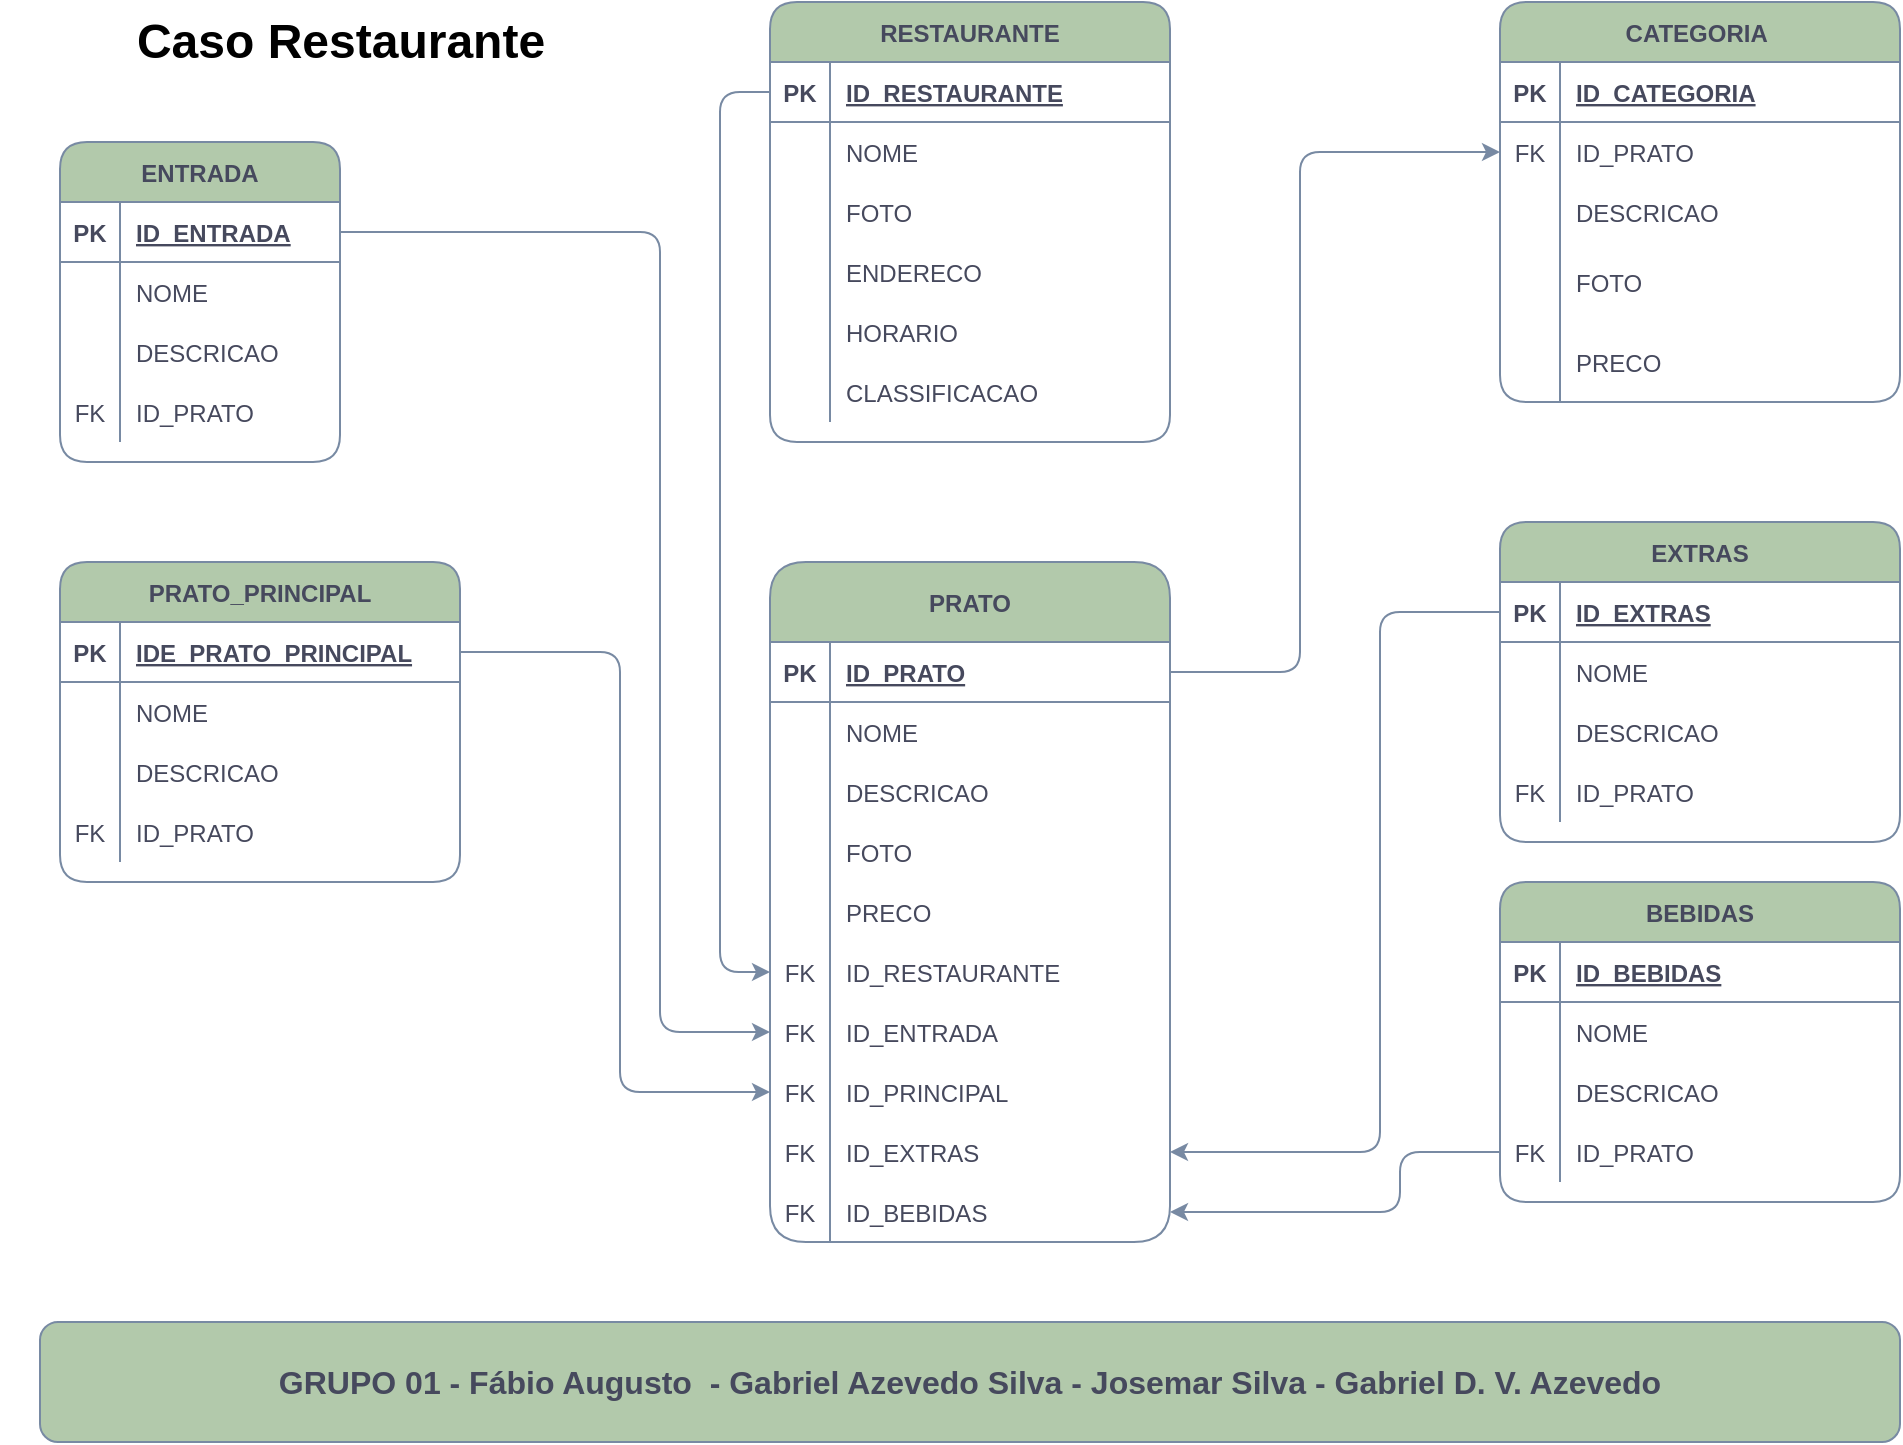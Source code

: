 <mxfile>
    <diagram id="R2lEEEUBdFMjLlhIrx00" name="Page-1">
        <mxGraphModel dx="1760" dy="1144" grid="1" gridSize="10" guides="1" tooltips="1" connect="1" arrows="1" fold="1" page="1" pageScale="1" pageWidth="850" pageHeight="1100" math="0" shadow="0" extFonts="Permanent Marker^https://fonts.googleapis.com/css?family=Permanent+Marker">
            <root>
                <mxCell id="0"/>
                <mxCell id="1" parent="0"/>
                <mxCell id="Ojdv8ZBGMiVeSCYMn6bP-1" value="PRATO" style="shape=table;startSize=40;container=1;collapsible=1;childLayout=tableLayout;fixedRows=1;rowLines=0;fontStyle=1;align=center;resizeLast=1;fillColor=#B2C9AB;strokeColor=#788AA3;fontColor=#46495D;rounded=1;" parent="1" vertex="1">
                    <mxGeometry x="405" y="320" width="200" height="340" as="geometry"/>
                </mxCell>
                <mxCell id="Ojdv8ZBGMiVeSCYMn6bP-2" value="" style="shape=partialRectangle;collapsible=0;dropTarget=0;pointerEvents=0;fillColor=none;points=[[0,0.5],[1,0.5]];portConstraint=eastwest;top=0;left=0;right=0;bottom=1;strokeColor=#788AA3;fontColor=#46495D;rounded=1;" parent="Ojdv8ZBGMiVeSCYMn6bP-1" vertex="1">
                    <mxGeometry y="40" width="200" height="30" as="geometry"/>
                </mxCell>
                <mxCell id="Ojdv8ZBGMiVeSCYMn6bP-3" value="PK" style="shape=partialRectangle;overflow=hidden;connectable=0;fillColor=none;top=0;left=0;bottom=0;right=0;fontStyle=1;strokeColor=#788AA3;fontColor=#46495D;rounded=1;" parent="Ojdv8ZBGMiVeSCYMn6bP-2" vertex="1">
                    <mxGeometry width="30" height="30" as="geometry">
                        <mxRectangle width="30" height="30" as="alternateBounds"/>
                    </mxGeometry>
                </mxCell>
                <mxCell id="Ojdv8ZBGMiVeSCYMn6bP-4" value="ID_PRATO" style="shape=partialRectangle;overflow=hidden;connectable=0;fillColor=none;top=0;left=0;bottom=0;right=0;align=left;spacingLeft=6;fontStyle=5;strokeColor=#788AA3;fontColor=#46495D;rounded=1;" parent="Ojdv8ZBGMiVeSCYMn6bP-2" vertex="1">
                    <mxGeometry x="30" width="170" height="30" as="geometry">
                        <mxRectangle width="170" height="30" as="alternateBounds"/>
                    </mxGeometry>
                </mxCell>
                <mxCell id="Ojdv8ZBGMiVeSCYMn6bP-5" value="" style="shape=partialRectangle;collapsible=0;dropTarget=0;pointerEvents=0;fillColor=none;points=[[0,0.5],[1,0.5]];portConstraint=eastwest;top=0;left=0;right=0;bottom=0;strokeColor=#788AA3;fontColor=#46495D;rounded=1;" parent="Ojdv8ZBGMiVeSCYMn6bP-1" vertex="1">
                    <mxGeometry y="70" width="200" height="30" as="geometry"/>
                </mxCell>
                <mxCell id="Ojdv8ZBGMiVeSCYMn6bP-6" value="" style="shape=partialRectangle;overflow=hidden;connectable=0;fillColor=none;top=0;left=0;bottom=0;right=0;strokeColor=#788AA3;fontColor=#46495D;rounded=1;" parent="Ojdv8ZBGMiVeSCYMn6bP-5" vertex="1">
                    <mxGeometry width="30" height="30" as="geometry">
                        <mxRectangle width="30" height="30" as="alternateBounds"/>
                    </mxGeometry>
                </mxCell>
                <mxCell id="Ojdv8ZBGMiVeSCYMn6bP-7" value="NOME" style="shape=partialRectangle;overflow=hidden;connectable=0;fillColor=none;top=0;left=0;bottom=0;right=0;align=left;spacingLeft=6;strokeColor=#788AA3;fontColor=#46495D;rounded=1;" parent="Ojdv8ZBGMiVeSCYMn6bP-5" vertex="1">
                    <mxGeometry x="30" width="170" height="30" as="geometry">
                        <mxRectangle width="170" height="30" as="alternateBounds"/>
                    </mxGeometry>
                </mxCell>
                <mxCell id="Ojdv8ZBGMiVeSCYMn6bP-8" value="" style="shape=partialRectangle;collapsible=0;dropTarget=0;pointerEvents=0;fillColor=none;points=[[0,0.5],[1,0.5]];portConstraint=eastwest;top=0;left=0;right=0;bottom=0;strokeColor=#788AA3;fontColor=#46495D;rounded=1;" parent="Ojdv8ZBGMiVeSCYMn6bP-1" vertex="1">
                    <mxGeometry y="100" width="200" height="30" as="geometry"/>
                </mxCell>
                <mxCell id="Ojdv8ZBGMiVeSCYMn6bP-9" value="" style="shape=partialRectangle;overflow=hidden;connectable=0;fillColor=none;top=0;left=0;bottom=0;right=0;strokeColor=#788AA3;fontColor=#46495D;rounded=1;" parent="Ojdv8ZBGMiVeSCYMn6bP-8" vertex="1">
                    <mxGeometry width="30" height="30" as="geometry">
                        <mxRectangle width="30" height="30" as="alternateBounds"/>
                    </mxGeometry>
                </mxCell>
                <mxCell id="Ojdv8ZBGMiVeSCYMn6bP-10" value="DESCRICAO" style="shape=partialRectangle;overflow=hidden;connectable=0;fillColor=none;top=0;left=0;bottom=0;right=0;align=left;spacingLeft=6;strokeColor=#788AA3;fontColor=#46495D;rounded=1;" parent="Ojdv8ZBGMiVeSCYMn6bP-8" vertex="1">
                    <mxGeometry x="30" width="170" height="30" as="geometry">
                        <mxRectangle width="170" height="30" as="alternateBounds"/>
                    </mxGeometry>
                </mxCell>
                <mxCell id="Ojdv8ZBGMiVeSCYMn6bP-11" value="" style="shape=partialRectangle;collapsible=0;dropTarget=0;pointerEvents=0;fillColor=none;points=[[0,0.5],[1,0.5]];portConstraint=eastwest;top=0;left=0;right=0;bottom=0;strokeColor=#788AA3;fontColor=#46495D;rounded=1;" parent="Ojdv8ZBGMiVeSCYMn6bP-1" vertex="1">
                    <mxGeometry y="130" width="200" height="30" as="geometry"/>
                </mxCell>
                <mxCell id="Ojdv8ZBGMiVeSCYMn6bP-12" value="" style="shape=partialRectangle;overflow=hidden;connectable=0;fillColor=none;top=0;left=0;bottom=0;right=0;strokeColor=#788AA3;fontColor=#46495D;rounded=1;" parent="Ojdv8ZBGMiVeSCYMn6bP-11" vertex="1">
                    <mxGeometry width="30" height="30" as="geometry">
                        <mxRectangle width="30" height="30" as="alternateBounds"/>
                    </mxGeometry>
                </mxCell>
                <mxCell id="Ojdv8ZBGMiVeSCYMn6bP-13" value="FOTO" style="shape=partialRectangle;overflow=hidden;connectable=0;fillColor=none;top=0;left=0;bottom=0;right=0;align=left;spacingLeft=6;strokeColor=#788AA3;fontColor=#46495D;rounded=1;" parent="Ojdv8ZBGMiVeSCYMn6bP-11" vertex="1">
                    <mxGeometry x="30" width="170" height="30" as="geometry">
                        <mxRectangle width="170" height="30" as="alternateBounds"/>
                    </mxGeometry>
                </mxCell>
                <mxCell id="Ojdv8ZBGMiVeSCYMn6bP-14" value="" style="shape=partialRectangle;collapsible=0;dropTarget=0;pointerEvents=0;fillColor=none;points=[[0,0.5],[1,0.5]];portConstraint=eastwest;top=0;left=0;right=0;bottom=0;strokeColor=#788AA3;fontColor=#46495D;rounded=1;" parent="Ojdv8ZBGMiVeSCYMn6bP-1" vertex="1">
                    <mxGeometry y="160" width="200" height="30" as="geometry"/>
                </mxCell>
                <mxCell id="Ojdv8ZBGMiVeSCYMn6bP-15" value="" style="shape=partialRectangle;overflow=hidden;connectable=0;fillColor=none;top=0;left=0;bottom=0;right=0;strokeColor=#788AA3;fontColor=#46495D;rounded=1;" parent="Ojdv8ZBGMiVeSCYMn6bP-14" vertex="1">
                    <mxGeometry width="30" height="30" as="geometry">
                        <mxRectangle width="30" height="30" as="alternateBounds"/>
                    </mxGeometry>
                </mxCell>
                <mxCell id="Ojdv8ZBGMiVeSCYMn6bP-16" value="PRECO" style="shape=partialRectangle;overflow=hidden;connectable=0;fillColor=none;top=0;left=0;bottom=0;right=0;align=left;spacingLeft=6;strokeColor=#788AA3;fontColor=#46495D;rounded=1;" parent="Ojdv8ZBGMiVeSCYMn6bP-14" vertex="1">
                    <mxGeometry x="30" width="170" height="30" as="geometry">
                        <mxRectangle width="170" height="30" as="alternateBounds"/>
                    </mxGeometry>
                </mxCell>
                <mxCell id="Ojdv8ZBGMiVeSCYMn6bP-17" value="" style="shape=partialRectangle;collapsible=0;dropTarget=0;pointerEvents=0;fillColor=none;points=[[0,0.5],[1,0.5]];portConstraint=eastwest;top=0;left=0;right=0;bottom=0;strokeColor=#788AA3;fontColor=#46495D;rounded=1;" parent="Ojdv8ZBGMiVeSCYMn6bP-1" vertex="1">
                    <mxGeometry y="190" width="200" height="30" as="geometry"/>
                </mxCell>
                <mxCell id="Ojdv8ZBGMiVeSCYMn6bP-18" value="FK" style="shape=partialRectangle;overflow=hidden;connectable=0;fillColor=none;top=0;left=0;bottom=0;right=0;strokeColor=#788AA3;fontColor=#46495D;rounded=1;" parent="Ojdv8ZBGMiVeSCYMn6bP-17" vertex="1">
                    <mxGeometry width="30" height="30" as="geometry">
                        <mxRectangle width="30" height="30" as="alternateBounds"/>
                    </mxGeometry>
                </mxCell>
                <mxCell id="Ojdv8ZBGMiVeSCYMn6bP-19" value="ID_RESTAURANTE" style="shape=partialRectangle;overflow=hidden;connectable=0;fillColor=none;top=0;left=0;bottom=0;right=0;align=left;spacingLeft=6;strokeColor=#788AA3;fontColor=#46495D;rounded=1;" parent="Ojdv8ZBGMiVeSCYMn6bP-17" vertex="1">
                    <mxGeometry x="30" width="170" height="30" as="geometry">
                        <mxRectangle width="170" height="30" as="alternateBounds"/>
                    </mxGeometry>
                </mxCell>
                <mxCell id="Ojdv8ZBGMiVeSCYMn6bP-20" value="" style="shape=partialRectangle;collapsible=0;dropTarget=0;pointerEvents=0;fillColor=none;points=[[0,0.5],[1,0.5]];portConstraint=eastwest;top=0;left=0;right=0;bottom=0;strokeColor=#788AA3;fontColor=#46495D;rounded=1;" parent="Ojdv8ZBGMiVeSCYMn6bP-1" vertex="1">
                    <mxGeometry y="220" width="200" height="30" as="geometry"/>
                </mxCell>
                <mxCell id="Ojdv8ZBGMiVeSCYMn6bP-21" value="FK" style="shape=partialRectangle;overflow=hidden;connectable=0;fillColor=none;top=0;left=0;bottom=0;right=0;strokeColor=#788AA3;fontColor=#46495D;rounded=1;" parent="Ojdv8ZBGMiVeSCYMn6bP-20" vertex="1">
                    <mxGeometry width="30" height="30" as="geometry">
                        <mxRectangle width="30" height="30" as="alternateBounds"/>
                    </mxGeometry>
                </mxCell>
                <mxCell id="Ojdv8ZBGMiVeSCYMn6bP-22" value="ID_ENTRADA" style="shape=partialRectangle;overflow=hidden;connectable=0;fillColor=none;top=0;left=0;bottom=0;right=0;align=left;spacingLeft=6;strokeColor=#788AA3;fontColor=#46495D;rounded=1;" parent="Ojdv8ZBGMiVeSCYMn6bP-20" vertex="1">
                    <mxGeometry x="30" width="170" height="30" as="geometry">
                        <mxRectangle width="170" height="30" as="alternateBounds"/>
                    </mxGeometry>
                </mxCell>
                <mxCell id="Ojdv8ZBGMiVeSCYMn6bP-23" value="" style="shape=partialRectangle;collapsible=0;dropTarget=0;pointerEvents=0;fillColor=none;points=[[0,0.5],[1,0.5]];portConstraint=eastwest;top=0;left=0;right=0;bottom=0;strokeColor=#788AA3;fontColor=#46495D;rounded=1;" parent="Ojdv8ZBGMiVeSCYMn6bP-1" vertex="1">
                    <mxGeometry y="250" width="200" height="30" as="geometry"/>
                </mxCell>
                <mxCell id="Ojdv8ZBGMiVeSCYMn6bP-24" value="FK" style="shape=partialRectangle;overflow=hidden;connectable=0;fillColor=none;top=0;left=0;bottom=0;right=0;strokeColor=#788AA3;fontColor=#46495D;rounded=1;" parent="Ojdv8ZBGMiVeSCYMn6bP-23" vertex="1">
                    <mxGeometry width="30" height="30" as="geometry">
                        <mxRectangle width="30" height="30" as="alternateBounds"/>
                    </mxGeometry>
                </mxCell>
                <mxCell id="Ojdv8ZBGMiVeSCYMn6bP-25" value="ID_PRINCIPAL" style="shape=partialRectangle;overflow=hidden;connectable=0;fillColor=none;top=0;left=0;bottom=0;right=0;align=left;spacingLeft=6;strokeColor=#788AA3;fontColor=#46495D;rounded=1;" parent="Ojdv8ZBGMiVeSCYMn6bP-23" vertex="1">
                    <mxGeometry x="30" width="170" height="30" as="geometry">
                        <mxRectangle width="170" height="30" as="alternateBounds"/>
                    </mxGeometry>
                </mxCell>
                <mxCell id="Ojdv8ZBGMiVeSCYMn6bP-26" value="" style="shape=partialRectangle;collapsible=0;dropTarget=0;pointerEvents=0;fillColor=none;points=[[0,0.5],[1,0.5]];portConstraint=eastwest;top=0;left=0;right=0;bottom=0;strokeColor=#788AA3;fontColor=#46495D;rounded=1;" parent="Ojdv8ZBGMiVeSCYMn6bP-1" vertex="1">
                    <mxGeometry y="280" width="200" height="30" as="geometry"/>
                </mxCell>
                <mxCell id="Ojdv8ZBGMiVeSCYMn6bP-27" value="FK" style="shape=partialRectangle;overflow=hidden;connectable=0;fillColor=none;top=0;left=0;bottom=0;right=0;strokeColor=#788AA3;fontColor=#46495D;rounded=1;" parent="Ojdv8ZBGMiVeSCYMn6bP-26" vertex="1">
                    <mxGeometry width="30" height="30" as="geometry">
                        <mxRectangle width="30" height="30" as="alternateBounds"/>
                    </mxGeometry>
                </mxCell>
                <mxCell id="Ojdv8ZBGMiVeSCYMn6bP-28" value="ID_EXTRAS" style="shape=partialRectangle;overflow=hidden;connectable=0;fillColor=none;top=0;left=0;bottom=0;right=0;align=left;spacingLeft=6;strokeColor=#788AA3;fontColor=#46495D;rounded=1;" parent="Ojdv8ZBGMiVeSCYMn6bP-26" vertex="1">
                    <mxGeometry x="30" width="170" height="30" as="geometry">
                        <mxRectangle width="170" height="30" as="alternateBounds"/>
                    </mxGeometry>
                </mxCell>
                <mxCell id="Ojdv8ZBGMiVeSCYMn6bP-29" value="" style="shape=partialRectangle;collapsible=0;dropTarget=0;pointerEvents=0;fillColor=none;points=[[0,0.5],[1,0.5]];portConstraint=eastwest;top=0;left=0;right=0;bottom=0;strokeColor=#788AA3;fontColor=#46495D;rounded=1;" parent="Ojdv8ZBGMiVeSCYMn6bP-1" vertex="1">
                    <mxGeometry y="310" width="200" height="30" as="geometry"/>
                </mxCell>
                <mxCell id="Ojdv8ZBGMiVeSCYMn6bP-30" value="FK" style="shape=partialRectangle;overflow=hidden;connectable=0;fillColor=none;top=0;left=0;bottom=0;right=0;strokeColor=#788AA3;fontColor=#46495D;rounded=1;" parent="Ojdv8ZBGMiVeSCYMn6bP-29" vertex="1">
                    <mxGeometry width="30" height="30" as="geometry">
                        <mxRectangle width="30" height="30" as="alternateBounds"/>
                    </mxGeometry>
                </mxCell>
                <mxCell id="Ojdv8ZBGMiVeSCYMn6bP-31" value="ID_BEBIDAS" style="shape=partialRectangle;overflow=hidden;connectable=0;fillColor=none;top=0;left=0;bottom=0;right=0;align=left;spacingLeft=6;strokeColor=#788AA3;fontColor=#46495D;rounded=1;" parent="Ojdv8ZBGMiVeSCYMn6bP-29" vertex="1">
                    <mxGeometry x="30" width="170" height="30" as="geometry">
                        <mxRectangle width="170" height="30" as="alternateBounds"/>
                    </mxGeometry>
                </mxCell>
                <mxCell id="Ojdv8ZBGMiVeSCYMn6bP-32" value="CATEGORIA " style="shape=table;startSize=30;container=1;collapsible=1;childLayout=tableLayout;fixedRows=1;rowLines=0;fontStyle=1;align=center;resizeLast=1;fillColor=#B2C9AB;strokeColor=#788AA3;fontColor=#46495D;rounded=1;" parent="1" vertex="1">
                    <mxGeometry x="770" y="40" width="200" height="200" as="geometry"/>
                </mxCell>
                <mxCell id="Ojdv8ZBGMiVeSCYMn6bP-33" value="" style="shape=partialRectangle;collapsible=0;dropTarget=0;pointerEvents=0;fillColor=none;points=[[0,0.5],[1,0.5]];portConstraint=eastwest;top=0;left=0;right=0;bottom=1;strokeColor=#788AA3;fontColor=#46495D;rounded=1;" parent="Ojdv8ZBGMiVeSCYMn6bP-32" vertex="1">
                    <mxGeometry y="30" width="200" height="30" as="geometry"/>
                </mxCell>
                <mxCell id="Ojdv8ZBGMiVeSCYMn6bP-34" value="PK" style="shape=partialRectangle;overflow=hidden;connectable=0;fillColor=none;top=0;left=0;bottom=0;right=0;fontStyle=1;strokeColor=#788AA3;fontColor=#46495D;rounded=1;" parent="Ojdv8ZBGMiVeSCYMn6bP-33" vertex="1">
                    <mxGeometry width="30" height="30" as="geometry">
                        <mxRectangle width="30" height="30" as="alternateBounds"/>
                    </mxGeometry>
                </mxCell>
                <mxCell id="Ojdv8ZBGMiVeSCYMn6bP-35" value="ID_CATEGORIA" style="shape=partialRectangle;overflow=hidden;connectable=0;fillColor=none;top=0;left=0;bottom=0;right=0;align=left;spacingLeft=6;fontStyle=5;strokeColor=#788AA3;fontColor=#46495D;rounded=1;" parent="Ojdv8ZBGMiVeSCYMn6bP-33" vertex="1">
                    <mxGeometry x="30" width="170" height="30" as="geometry">
                        <mxRectangle width="170" height="30" as="alternateBounds"/>
                    </mxGeometry>
                </mxCell>
                <mxCell id="Ojdv8ZBGMiVeSCYMn6bP-36" value="" style="shape=partialRectangle;collapsible=0;dropTarget=0;pointerEvents=0;fillColor=none;points=[[0,0.5],[1,0.5]];portConstraint=eastwest;top=0;left=0;right=0;bottom=0;strokeColor=#788AA3;fontColor=#46495D;rounded=1;" parent="Ojdv8ZBGMiVeSCYMn6bP-32" vertex="1">
                    <mxGeometry y="60" width="200" height="30" as="geometry"/>
                </mxCell>
                <mxCell id="Ojdv8ZBGMiVeSCYMn6bP-37" value="FK" style="shape=partialRectangle;overflow=hidden;connectable=0;fillColor=none;top=0;left=0;bottom=0;right=0;strokeColor=#788AA3;fontColor=#46495D;rounded=1;" parent="Ojdv8ZBGMiVeSCYMn6bP-36" vertex="1">
                    <mxGeometry width="30" height="30" as="geometry">
                        <mxRectangle width="30" height="30" as="alternateBounds"/>
                    </mxGeometry>
                </mxCell>
                <mxCell id="Ojdv8ZBGMiVeSCYMn6bP-38" value="ID_PRATO" style="shape=partialRectangle;overflow=hidden;connectable=0;fillColor=none;top=0;left=0;bottom=0;right=0;align=left;spacingLeft=6;strokeColor=#788AA3;fontColor=#46495D;rounded=1;" parent="Ojdv8ZBGMiVeSCYMn6bP-36" vertex="1">
                    <mxGeometry x="30" width="170" height="30" as="geometry">
                        <mxRectangle width="170" height="30" as="alternateBounds"/>
                    </mxGeometry>
                </mxCell>
                <mxCell id="Ojdv8ZBGMiVeSCYMn6bP-39" value="" style="shape=partialRectangle;collapsible=0;dropTarget=0;pointerEvents=0;fillColor=none;points=[[0,0.5],[1,0.5]];portConstraint=eastwest;top=0;left=0;right=0;bottom=0;strokeColor=#788AA3;fontColor=#46495D;rounded=1;" parent="Ojdv8ZBGMiVeSCYMn6bP-32" vertex="1">
                    <mxGeometry y="90" width="200" height="30" as="geometry"/>
                </mxCell>
                <mxCell id="Ojdv8ZBGMiVeSCYMn6bP-40" value="" style="shape=partialRectangle;overflow=hidden;connectable=0;fillColor=none;top=0;left=0;bottom=0;right=0;strokeColor=#788AA3;fontColor=#46495D;rounded=1;" parent="Ojdv8ZBGMiVeSCYMn6bP-39" vertex="1">
                    <mxGeometry width="30" height="30" as="geometry">
                        <mxRectangle width="30" height="30" as="alternateBounds"/>
                    </mxGeometry>
                </mxCell>
                <mxCell id="Ojdv8ZBGMiVeSCYMn6bP-41" value="DESCRICAO" style="shape=partialRectangle;overflow=hidden;connectable=0;fillColor=none;top=0;left=0;bottom=0;right=0;align=left;spacingLeft=6;strokeColor=#788AA3;fontColor=#46495D;rounded=1;" parent="Ojdv8ZBGMiVeSCYMn6bP-39" vertex="1">
                    <mxGeometry x="30" width="170" height="30" as="geometry">
                        <mxRectangle width="170" height="30" as="alternateBounds"/>
                    </mxGeometry>
                </mxCell>
                <mxCell id="Ojdv8ZBGMiVeSCYMn6bP-42" value="" style="shape=partialRectangle;collapsible=0;dropTarget=0;pointerEvents=0;fillColor=none;points=[[0,0.5],[1,0.5]];portConstraint=eastwest;top=0;left=0;right=0;bottom=0;strokeColor=#788AA3;fontColor=#46495D;rounded=1;" parent="Ojdv8ZBGMiVeSCYMn6bP-32" vertex="1">
                    <mxGeometry y="120" width="200" height="40" as="geometry"/>
                </mxCell>
                <mxCell id="Ojdv8ZBGMiVeSCYMn6bP-43" value="" style="shape=partialRectangle;overflow=hidden;connectable=0;fillColor=none;top=0;left=0;bottom=0;right=0;strokeColor=#788AA3;fontColor=#46495D;rounded=1;" parent="Ojdv8ZBGMiVeSCYMn6bP-42" vertex="1">
                    <mxGeometry width="30" height="40" as="geometry">
                        <mxRectangle width="30" height="40" as="alternateBounds"/>
                    </mxGeometry>
                </mxCell>
                <mxCell id="Ojdv8ZBGMiVeSCYMn6bP-44" value="FOTO" style="shape=partialRectangle;overflow=hidden;connectable=0;fillColor=none;top=0;left=0;bottom=0;right=0;align=left;spacingLeft=6;strokeColor=#788AA3;fontColor=#46495D;rounded=1;" parent="Ojdv8ZBGMiVeSCYMn6bP-42" vertex="1">
                    <mxGeometry x="30" width="170" height="40" as="geometry">
                        <mxRectangle width="170" height="40" as="alternateBounds"/>
                    </mxGeometry>
                </mxCell>
                <mxCell id="Ojdv8ZBGMiVeSCYMn6bP-45" value="" style="shape=partialRectangle;collapsible=0;dropTarget=0;pointerEvents=0;fillColor=none;points=[[0,0.5],[1,0.5]];portConstraint=eastwest;top=0;left=0;right=0;bottom=0;strokeColor=#788AA3;fontColor=#46495D;rounded=1;" parent="Ojdv8ZBGMiVeSCYMn6bP-32" vertex="1">
                    <mxGeometry y="160" width="200" height="40" as="geometry"/>
                </mxCell>
                <mxCell id="Ojdv8ZBGMiVeSCYMn6bP-46" value="" style="shape=partialRectangle;overflow=hidden;connectable=0;fillColor=none;top=0;left=0;bottom=0;right=0;strokeColor=#788AA3;fontColor=#46495D;rounded=1;" parent="Ojdv8ZBGMiVeSCYMn6bP-45" vertex="1">
                    <mxGeometry width="30" height="40" as="geometry">
                        <mxRectangle width="30" height="40" as="alternateBounds"/>
                    </mxGeometry>
                </mxCell>
                <mxCell id="Ojdv8ZBGMiVeSCYMn6bP-47" value="PRECO" style="shape=partialRectangle;overflow=hidden;connectable=0;fillColor=none;top=0;left=0;bottom=0;right=0;align=left;spacingLeft=6;strokeColor=#788AA3;fontColor=#46495D;rounded=1;" parent="Ojdv8ZBGMiVeSCYMn6bP-45" vertex="1">
                    <mxGeometry x="30" width="170" height="40" as="geometry">
                        <mxRectangle width="170" height="40" as="alternateBounds"/>
                    </mxGeometry>
                </mxCell>
                <mxCell id="Ojdv8ZBGMiVeSCYMn6bP-48" value="RESTAURANTE" style="shape=table;startSize=30;container=1;collapsible=1;childLayout=tableLayout;fixedRows=1;rowLines=0;fontStyle=1;align=center;resizeLast=1;fillColor=#B2C9AB;strokeColor=#788AA3;fontColor=#46495D;rounded=1;" parent="1" vertex="1">
                    <mxGeometry x="405" y="40" width="200" height="220" as="geometry"/>
                </mxCell>
                <mxCell id="Ojdv8ZBGMiVeSCYMn6bP-49" value="" style="shape=partialRectangle;collapsible=0;dropTarget=0;pointerEvents=0;fillColor=none;points=[[0,0.5],[1,0.5]];portConstraint=eastwest;top=0;left=0;right=0;bottom=1;strokeColor=#788AA3;fontColor=#46495D;rounded=1;" parent="Ojdv8ZBGMiVeSCYMn6bP-48" vertex="1">
                    <mxGeometry y="30" width="200" height="30" as="geometry"/>
                </mxCell>
                <mxCell id="Ojdv8ZBGMiVeSCYMn6bP-50" value="PK" style="shape=partialRectangle;overflow=hidden;connectable=0;fillColor=none;top=0;left=0;bottom=0;right=0;fontStyle=1;strokeColor=#788AA3;fontColor=#46495D;rounded=1;" parent="Ojdv8ZBGMiVeSCYMn6bP-49" vertex="1">
                    <mxGeometry width="30" height="30" as="geometry">
                        <mxRectangle width="30" height="30" as="alternateBounds"/>
                    </mxGeometry>
                </mxCell>
                <mxCell id="Ojdv8ZBGMiVeSCYMn6bP-51" value="ID_RESTAURANTE" style="shape=partialRectangle;overflow=hidden;connectable=0;fillColor=none;top=0;left=0;bottom=0;right=0;align=left;spacingLeft=6;fontStyle=5;strokeColor=#788AA3;fontColor=#46495D;rounded=1;" parent="Ojdv8ZBGMiVeSCYMn6bP-49" vertex="1">
                    <mxGeometry x="30" width="170" height="30" as="geometry">
                        <mxRectangle width="170" height="30" as="alternateBounds"/>
                    </mxGeometry>
                </mxCell>
                <mxCell id="Ojdv8ZBGMiVeSCYMn6bP-52" value="" style="shape=partialRectangle;collapsible=0;dropTarget=0;pointerEvents=0;fillColor=none;points=[[0,0.5],[1,0.5]];portConstraint=eastwest;top=0;left=0;right=0;bottom=0;strokeColor=#788AA3;fontColor=#46495D;rounded=1;" parent="Ojdv8ZBGMiVeSCYMn6bP-48" vertex="1">
                    <mxGeometry y="60" width="200" height="30" as="geometry"/>
                </mxCell>
                <mxCell id="Ojdv8ZBGMiVeSCYMn6bP-53" value="" style="shape=partialRectangle;overflow=hidden;connectable=0;fillColor=none;top=0;left=0;bottom=0;right=0;strokeColor=#788AA3;fontColor=#46495D;rounded=1;" parent="Ojdv8ZBGMiVeSCYMn6bP-52" vertex="1">
                    <mxGeometry width="30" height="30" as="geometry">
                        <mxRectangle width="30" height="30" as="alternateBounds"/>
                    </mxGeometry>
                </mxCell>
                <mxCell id="Ojdv8ZBGMiVeSCYMn6bP-54" value="NOME" style="shape=partialRectangle;overflow=hidden;connectable=0;fillColor=none;top=0;left=0;bottom=0;right=0;align=left;spacingLeft=6;strokeColor=#788AA3;fontColor=#46495D;rounded=1;" parent="Ojdv8ZBGMiVeSCYMn6bP-52" vertex="1">
                    <mxGeometry x="30" width="170" height="30" as="geometry">
                        <mxRectangle width="170" height="30" as="alternateBounds"/>
                    </mxGeometry>
                </mxCell>
                <mxCell id="Ojdv8ZBGMiVeSCYMn6bP-55" value="" style="shape=partialRectangle;collapsible=0;dropTarget=0;pointerEvents=0;fillColor=none;points=[[0,0.5],[1,0.5]];portConstraint=eastwest;top=0;left=0;right=0;bottom=0;strokeColor=#788AA3;fontColor=#46495D;rounded=1;" parent="Ojdv8ZBGMiVeSCYMn6bP-48" vertex="1">
                    <mxGeometry y="90" width="200" height="30" as="geometry"/>
                </mxCell>
                <mxCell id="Ojdv8ZBGMiVeSCYMn6bP-56" value="" style="shape=partialRectangle;overflow=hidden;connectable=0;fillColor=none;top=0;left=0;bottom=0;right=0;strokeColor=#788AA3;fontColor=#46495D;rounded=1;" parent="Ojdv8ZBGMiVeSCYMn6bP-55" vertex="1">
                    <mxGeometry width="30" height="30" as="geometry">
                        <mxRectangle width="30" height="30" as="alternateBounds"/>
                    </mxGeometry>
                </mxCell>
                <mxCell id="Ojdv8ZBGMiVeSCYMn6bP-57" value="FOTO" style="shape=partialRectangle;overflow=hidden;connectable=0;fillColor=none;top=0;left=0;bottom=0;right=0;align=left;spacingLeft=6;strokeColor=#788AA3;fontColor=#46495D;rounded=1;" parent="Ojdv8ZBGMiVeSCYMn6bP-55" vertex="1">
                    <mxGeometry x="30" width="170" height="30" as="geometry">
                        <mxRectangle width="170" height="30" as="alternateBounds"/>
                    </mxGeometry>
                </mxCell>
                <mxCell id="Ojdv8ZBGMiVeSCYMn6bP-58" value="" style="shape=partialRectangle;collapsible=0;dropTarget=0;pointerEvents=0;fillColor=none;points=[[0,0.5],[1,0.5]];portConstraint=eastwest;top=0;left=0;right=0;bottom=0;strokeColor=#788AA3;fontColor=#46495D;rounded=1;" parent="Ojdv8ZBGMiVeSCYMn6bP-48" vertex="1">
                    <mxGeometry y="120" width="200" height="30" as="geometry"/>
                </mxCell>
                <mxCell id="Ojdv8ZBGMiVeSCYMn6bP-59" value="" style="shape=partialRectangle;overflow=hidden;connectable=0;fillColor=none;top=0;left=0;bottom=0;right=0;strokeColor=#788AA3;fontColor=#46495D;rounded=1;" parent="Ojdv8ZBGMiVeSCYMn6bP-58" vertex="1">
                    <mxGeometry width="30" height="30" as="geometry">
                        <mxRectangle width="30" height="30" as="alternateBounds"/>
                    </mxGeometry>
                </mxCell>
                <mxCell id="Ojdv8ZBGMiVeSCYMn6bP-60" value="ENDERECO" style="shape=partialRectangle;overflow=hidden;connectable=0;fillColor=none;top=0;left=0;bottom=0;right=0;align=left;spacingLeft=6;strokeColor=#788AA3;fontColor=#46495D;rounded=1;" parent="Ojdv8ZBGMiVeSCYMn6bP-58" vertex="1">
                    <mxGeometry x="30" width="170" height="30" as="geometry">
                        <mxRectangle width="170" height="30" as="alternateBounds"/>
                    </mxGeometry>
                </mxCell>
                <mxCell id="Ojdv8ZBGMiVeSCYMn6bP-61" value="" style="shape=partialRectangle;collapsible=0;dropTarget=0;pointerEvents=0;fillColor=none;points=[[0,0.5],[1,0.5]];portConstraint=eastwest;top=0;left=0;right=0;bottom=0;strokeColor=#788AA3;fontColor=#46495D;rounded=1;" parent="Ojdv8ZBGMiVeSCYMn6bP-48" vertex="1">
                    <mxGeometry y="150" width="200" height="30" as="geometry"/>
                </mxCell>
                <mxCell id="Ojdv8ZBGMiVeSCYMn6bP-62" value="" style="shape=partialRectangle;overflow=hidden;connectable=0;fillColor=none;top=0;left=0;bottom=0;right=0;strokeColor=#788AA3;fontColor=#46495D;rounded=1;" parent="Ojdv8ZBGMiVeSCYMn6bP-61" vertex="1">
                    <mxGeometry width="30" height="30" as="geometry">
                        <mxRectangle width="30" height="30" as="alternateBounds"/>
                    </mxGeometry>
                </mxCell>
                <mxCell id="Ojdv8ZBGMiVeSCYMn6bP-63" value="HORARIO" style="shape=partialRectangle;overflow=hidden;connectable=0;fillColor=none;top=0;left=0;bottom=0;right=0;align=left;spacingLeft=6;strokeColor=#788AA3;fontColor=#46495D;rounded=1;" parent="Ojdv8ZBGMiVeSCYMn6bP-61" vertex="1">
                    <mxGeometry x="30" width="170" height="30" as="geometry">
                        <mxRectangle width="170" height="30" as="alternateBounds"/>
                    </mxGeometry>
                </mxCell>
                <mxCell id="Ojdv8ZBGMiVeSCYMn6bP-64" value="" style="shape=partialRectangle;collapsible=0;dropTarget=0;pointerEvents=0;fillColor=none;points=[[0,0.5],[1,0.5]];portConstraint=eastwest;top=0;left=0;right=0;bottom=0;strokeColor=#788AA3;fontColor=#46495D;rounded=1;" parent="Ojdv8ZBGMiVeSCYMn6bP-48" vertex="1">
                    <mxGeometry y="180" width="200" height="30" as="geometry"/>
                </mxCell>
                <mxCell id="Ojdv8ZBGMiVeSCYMn6bP-65" value="" style="shape=partialRectangle;overflow=hidden;connectable=0;fillColor=none;top=0;left=0;bottom=0;right=0;strokeColor=#788AA3;fontColor=#46495D;rounded=1;" parent="Ojdv8ZBGMiVeSCYMn6bP-64" vertex="1">
                    <mxGeometry width="30" height="30" as="geometry">
                        <mxRectangle width="30" height="30" as="alternateBounds"/>
                    </mxGeometry>
                </mxCell>
                <mxCell id="Ojdv8ZBGMiVeSCYMn6bP-66" value="CLASSIFICACAO" style="shape=partialRectangle;overflow=hidden;connectable=0;fillColor=none;top=0;left=0;bottom=0;right=0;align=left;spacingLeft=6;strokeColor=#788AA3;fontColor=#46495D;rounded=1;" parent="Ojdv8ZBGMiVeSCYMn6bP-64" vertex="1">
                    <mxGeometry x="30" width="170" height="30" as="geometry">
                        <mxRectangle width="170" height="30" as="alternateBounds"/>
                    </mxGeometry>
                </mxCell>
                <mxCell id="Ojdv8ZBGMiVeSCYMn6bP-67" value="ENTRADA" style="shape=table;startSize=30;container=1;collapsible=1;childLayout=tableLayout;fixedRows=1;rowLines=0;fontStyle=1;align=center;resizeLast=1;fillColor=#B2C9AB;strokeColor=#788AA3;fontColor=#46495D;rounded=1;" parent="1" vertex="1">
                    <mxGeometry x="50" y="110" width="140" height="160" as="geometry"/>
                </mxCell>
                <mxCell id="Ojdv8ZBGMiVeSCYMn6bP-68" value="" style="shape=partialRectangle;collapsible=0;dropTarget=0;pointerEvents=0;fillColor=none;points=[[0,0.5],[1,0.5]];portConstraint=eastwest;top=0;left=0;right=0;bottom=1;strokeColor=#788AA3;fontColor=#46495D;rounded=1;" parent="Ojdv8ZBGMiVeSCYMn6bP-67" vertex="1">
                    <mxGeometry y="30" width="140" height="30" as="geometry"/>
                </mxCell>
                <mxCell id="Ojdv8ZBGMiVeSCYMn6bP-69" value="PK" style="shape=partialRectangle;overflow=hidden;connectable=0;fillColor=none;top=0;left=0;bottom=0;right=0;fontStyle=1;strokeColor=#788AA3;fontColor=#46495D;rounded=1;" parent="Ojdv8ZBGMiVeSCYMn6bP-68" vertex="1">
                    <mxGeometry width="30" height="30" as="geometry">
                        <mxRectangle width="30" height="30" as="alternateBounds"/>
                    </mxGeometry>
                </mxCell>
                <mxCell id="Ojdv8ZBGMiVeSCYMn6bP-70" value="ID_ENTRADA" style="shape=partialRectangle;overflow=hidden;connectable=0;fillColor=none;top=0;left=0;bottom=0;right=0;align=left;spacingLeft=6;fontStyle=5;strokeColor=#788AA3;fontColor=#46495D;rounded=1;" parent="Ojdv8ZBGMiVeSCYMn6bP-68" vertex="1">
                    <mxGeometry x="30" width="110" height="30" as="geometry">
                        <mxRectangle width="110" height="30" as="alternateBounds"/>
                    </mxGeometry>
                </mxCell>
                <mxCell id="Ojdv8ZBGMiVeSCYMn6bP-71" value="" style="shape=partialRectangle;collapsible=0;dropTarget=0;pointerEvents=0;fillColor=none;points=[[0,0.5],[1,0.5]];portConstraint=eastwest;top=0;left=0;right=0;bottom=0;strokeColor=#788AA3;fontColor=#46495D;rounded=1;" parent="Ojdv8ZBGMiVeSCYMn6bP-67" vertex="1">
                    <mxGeometry y="60" width="140" height="30" as="geometry"/>
                </mxCell>
                <mxCell id="Ojdv8ZBGMiVeSCYMn6bP-72" value="" style="shape=partialRectangle;overflow=hidden;connectable=0;fillColor=none;top=0;left=0;bottom=0;right=0;strokeColor=#788AA3;fontColor=#46495D;rounded=1;" parent="Ojdv8ZBGMiVeSCYMn6bP-71" vertex="1">
                    <mxGeometry width="30" height="30" as="geometry">
                        <mxRectangle width="30" height="30" as="alternateBounds"/>
                    </mxGeometry>
                </mxCell>
                <mxCell id="Ojdv8ZBGMiVeSCYMn6bP-73" value="NOME" style="shape=partialRectangle;overflow=hidden;connectable=0;fillColor=none;top=0;left=0;bottom=0;right=0;align=left;spacingLeft=6;strokeColor=#788AA3;fontColor=#46495D;rounded=1;" parent="Ojdv8ZBGMiVeSCYMn6bP-71" vertex="1">
                    <mxGeometry x="30" width="110" height="30" as="geometry">
                        <mxRectangle width="110" height="30" as="alternateBounds"/>
                    </mxGeometry>
                </mxCell>
                <mxCell id="Ojdv8ZBGMiVeSCYMn6bP-74" value="" style="shape=partialRectangle;collapsible=0;dropTarget=0;pointerEvents=0;fillColor=none;points=[[0,0.5],[1,0.5]];portConstraint=eastwest;top=0;left=0;right=0;bottom=0;strokeColor=#788AA3;fontColor=#46495D;rounded=1;" parent="Ojdv8ZBGMiVeSCYMn6bP-67" vertex="1">
                    <mxGeometry y="90" width="140" height="30" as="geometry"/>
                </mxCell>
                <mxCell id="Ojdv8ZBGMiVeSCYMn6bP-75" value="" style="shape=partialRectangle;overflow=hidden;connectable=0;fillColor=none;top=0;left=0;bottom=0;right=0;strokeColor=#788AA3;fontColor=#46495D;rounded=1;" parent="Ojdv8ZBGMiVeSCYMn6bP-74" vertex="1">
                    <mxGeometry width="30" height="30" as="geometry">
                        <mxRectangle width="30" height="30" as="alternateBounds"/>
                    </mxGeometry>
                </mxCell>
                <mxCell id="Ojdv8ZBGMiVeSCYMn6bP-76" value="DESCRICAO" style="shape=partialRectangle;overflow=hidden;connectable=0;fillColor=none;top=0;left=0;bottom=0;right=0;align=left;spacingLeft=6;strokeColor=#788AA3;fontColor=#46495D;rounded=1;" parent="Ojdv8ZBGMiVeSCYMn6bP-74" vertex="1">
                    <mxGeometry x="30" width="110" height="30" as="geometry">
                        <mxRectangle width="110" height="30" as="alternateBounds"/>
                    </mxGeometry>
                </mxCell>
                <mxCell id="Ojdv8ZBGMiVeSCYMn6bP-77" value="" style="shape=partialRectangle;collapsible=0;dropTarget=0;pointerEvents=0;fillColor=none;points=[[0,0.5],[1,0.5]];portConstraint=eastwest;top=0;left=0;right=0;bottom=0;strokeColor=#788AA3;fontColor=#46495D;rounded=1;" parent="Ojdv8ZBGMiVeSCYMn6bP-67" vertex="1">
                    <mxGeometry y="120" width="140" height="30" as="geometry"/>
                </mxCell>
                <mxCell id="Ojdv8ZBGMiVeSCYMn6bP-78" value="FK" style="shape=partialRectangle;overflow=hidden;connectable=0;fillColor=none;top=0;left=0;bottom=0;right=0;strokeColor=#788AA3;fontColor=#46495D;rounded=1;" parent="Ojdv8ZBGMiVeSCYMn6bP-77" vertex="1">
                    <mxGeometry width="30" height="30" as="geometry">
                        <mxRectangle width="30" height="30" as="alternateBounds"/>
                    </mxGeometry>
                </mxCell>
                <mxCell id="Ojdv8ZBGMiVeSCYMn6bP-79" value="ID_PRATO" style="shape=partialRectangle;overflow=hidden;connectable=0;fillColor=none;top=0;left=0;bottom=0;right=0;align=left;spacingLeft=6;strokeColor=#788AA3;fontColor=#46495D;rounded=1;" parent="Ojdv8ZBGMiVeSCYMn6bP-77" vertex="1">
                    <mxGeometry x="30" width="110" height="30" as="geometry">
                        <mxRectangle width="110" height="30" as="alternateBounds"/>
                    </mxGeometry>
                </mxCell>
                <mxCell id="Ojdv8ZBGMiVeSCYMn6bP-80" value="PRATO_PRINCIPAL" style="shape=table;startSize=30;container=1;collapsible=1;childLayout=tableLayout;fixedRows=1;rowLines=0;fontStyle=1;align=center;resizeLast=1;fillColor=#B2C9AB;strokeColor=#788AA3;fontColor=#46495D;rounded=1;" parent="1" vertex="1">
                    <mxGeometry x="50" y="320" width="200" height="160" as="geometry"/>
                </mxCell>
                <mxCell id="Ojdv8ZBGMiVeSCYMn6bP-81" value="" style="shape=partialRectangle;collapsible=0;dropTarget=0;pointerEvents=0;fillColor=none;points=[[0,0.5],[1,0.5]];portConstraint=eastwest;top=0;left=0;right=0;bottom=1;strokeColor=#788AA3;fontColor=#46495D;rounded=1;" parent="Ojdv8ZBGMiVeSCYMn6bP-80" vertex="1">
                    <mxGeometry y="30" width="200" height="30" as="geometry"/>
                </mxCell>
                <mxCell id="Ojdv8ZBGMiVeSCYMn6bP-82" value="PK" style="shape=partialRectangle;overflow=hidden;connectable=0;fillColor=none;top=0;left=0;bottom=0;right=0;fontStyle=1;strokeColor=#788AA3;fontColor=#46495D;rounded=1;" parent="Ojdv8ZBGMiVeSCYMn6bP-81" vertex="1">
                    <mxGeometry width="30" height="30" as="geometry">
                        <mxRectangle width="30" height="30" as="alternateBounds"/>
                    </mxGeometry>
                </mxCell>
                <mxCell id="Ojdv8ZBGMiVeSCYMn6bP-83" value="IDE_PRATO_PRINCIPAL" style="shape=partialRectangle;overflow=hidden;connectable=0;fillColor=none;top=0;left=0;bottom=0;right=0;align=left;spacingLeft=6;fontStyle=5;strokeColor=#788AA3;fontColor=#46495D;rounded=1;" parent="Ojdv8ZBGMiVeSCYMn6bP-81" vertex="1">
                    <mxGeometry x="30" width="170" height="30" as="geometry">
                        <mxRectangle width="170" height="30" as="alternateBounds"/>
                    </mxGeometry>
                </mxCell>
                <mxCell id="Ojdv8ZBGMiVeSCYMn6bP-84" value="" style="shape=partialRectangle;collapsible=0;dropTarget=0;pointerEvents=0;fillColor=none;points=[[0,0.5],[1,0.5]];portConstraint=eastwest;top=0;left=0;right=0;bottom=0;strokeColor=#788AA3;fontColor=#46495D;rounded=1;" parent="Ojdv8ZBGMiVeSCYMn6bP-80" vertex="1">
                    <mxGeometry y="60" width="200" height="30" as="geometry"/>
                </mxCell>
                <mxCell id="Ojdv8ZBGMiVeSCYMn6bP-85" value="" style="shape=partialRectangle;overflow=hidden;connectable=0;fillColor=none;top=0;left=0;bottom=0;right=0;strokeColor=#788AA3;fontColor=#46495D;rounded=1;" parent="Ojdv8ZBGMiVeSCYMn6bP-84" vertex="1">
                    <mxGeometry width="30" height="30" as="geometry">
                        <mxRectangle width="30" height="30" as="alternateBounds"/>
                    </mxGeometry>
                </mxCell>
                <mxCell id="Ojdv8ZBGMiVeSCYMn6bP-86" value="NOME" style="shape=partialRectangle;overflow=hidden;connectable=0;fillColor=none;top=0;left=0;bottom=0;right=0;align=left;spacingLeft=6;strokeColor=#788AA3;fontColor=#46495D;rounded=1;" parent="Ojdv8ZBGMiVeSCYMn6bP-84" vertex="1">
                    <mxGeometry x="30" width="170" height="30" as="geometry">
                        <mxRectangle width="170" height="30" as="alternateBounds"/>
                    </mxGeometry>
                </mxCell>
                <mxCell id="Ojdv8ZBGMiVeSCYMn6bP-87" value="" style="shape=partialRectangle;collapsible=0;dropTarget=0;pointerEvents=0;fillColor=none;points=[[0,0.5],[1,0.5]];portConstraint=eastwest;top=0;left=0;right=0;bottom=0;strokeColor=#788AA3;fontColor=#46495D;rounded=1;" parent="Ojdv8ZBGMiVeSCYMn6bP-80" vertex="1">
                    <mxGeometry y="90" width="200" height="30" as="geometry"/>
                </mxCell>
                <mxCell id="Ojdv8ZBGMiVeSCYMn6bP-88" value="" style="shape=partialRectangle;overflow=hidden;connectable=0;fillColor=none;top=0;left=0;bottom=0;right=0;strokeColor=#788AA3;fontColor=#46495D;rounded=1;" parent="Ojdv8ZBGMiVeSCYMn6bP-87" vertex="1">
                    <mxGeometry width="30" height="30" as="geometry">
                        <mxRectangle width="30" height="30" as="alternateBounds"/>
                    </mxGeometry>
                </mxCell>
                <mxCell id="Ojdv8ZBGMiVeSCYMn6bP-89" value="DESCRICAO" style="shape=partialRectangle;overflow=hidden;connectable=0;fillColor=none;top=0;left=0;bottom=0;right=0;align=left;spacingLeft=6;strokeColor=#788AA3;fontColor=#46495D;rounded=1;" parent="Ojdv8ZBGMiVeSCYMn6bP-87" vertex="1">
                    <mxGeometry x="30" width="170" height="30" as="geometry">
                        <mxRectangle width="170" height="30" as="alternateBounds"/>
                    </mxGeometry>
                </mxCell>
                <mxCell id="Ojdv8ZBGMiVeSCYMn6bP-90" value="" style="shape=partialRectangle;collapsible=0;dropTarget=0;pointerEvents=0;fillColor=none;points=[[0,0.5],[1,0.5]];portConstraint=eastwest;top=0;left=0;right=0;bottom=0;strokeColor=#788AA3;fontColor=#46495D;rounded=1;" parent="Ojdv8ZBGMiVeSCYMn6bP-80" vertex="1">
                    <mxGeometry y="120" width="200" height="30" as="geometry"/>
                </mxCell>
                <mxCell id="Ojdv8ZBGMiVeSCYMn6bP-91" value="FK" style="shape=partialRectangle;overflow=hidden;connectable=0;fillColor=none;top=0;left=0;bottom=0;right=0;strokeColor=#788AA3;fontColor=#46495D;rounded=1;" parent="Ojdv8ZBGMiVeSCYMn6bP-90" vertex="1">
                    <mxGeometry width="30" height="30" as="geometry">
                        <mxRectangle width="30" height="30" as="alternateBounds"/>
                    </mxGeometry>
                </mxCell>
                <mxCell id="Ojdv8ZBGMiVeSCYMn6bP-92" value="ID_PRATO" style="shape=partialRectangle;overflow=hidden;connectable=0;fillColor=none;top=0;left=0;bottom=0;right=0;align=left;spacingLeft=6;strokeColor=#788AA3;fontColor=#46495D;rounded=1;" parent="Ojdv8ZBGMiVeSCYMn6bP-90" vertex="1">
                    <mxGeometry x="30" width="170" height="30" as="geometry">
                        <mxRectangle width="170" height="30" as="alternateBounds"/>
                    </mxGeometry>
                </mxCell>
                <mxCell id="Ojdv8ZBGMiVeSCYMn6bP-93" value="BEBIDAS" style="shape=table;startSize=30;container=1;collapsible=1;childLayout=tableLayout;fixedRows=1;rowLines=0;fontStyle=1;align=center;resizeLast=1;fillColor=#B2C9AB;strokeColor=#788AA3;fontColor=#46495D;rounded=1;" parent="1" vertex="1">
                    <mxGeometry x="770" y="480" width="200" height="160" as="geometry"/>
                </mxCell>
                <mxCell id="Ojdv8ZBGMiVeSCYMn6bP-94" value="" style="shape=partialRectangle;collapsible=0;dropTarget=0;pointerEvents=0;fillColor=none;points=[[0,0.5],[1,0.5]];portConstraint=eastwest;top=0;left=0;right=0;bottom=1;strokeColor=#788AA3;fontColor=#46495D;rounded=1;" parent="Ojdv8ZBGMiVeSCYMn6bP-93" vertex="1">
                    <mxGeometry y="30" width="200" height="30" as="geometry"/>
                </mxCell>
                <mxCell id="Ojdv8ZBGMiVeSCYMn6bP-95" value="PK" style="shape=partialRectangle;overflow=hidden;connectable=0;fillColor=none;top=0;left=0;bottom=0;right=0;fontStyle=1;strokeColor=#788AA3;fontColor=#46495D;rounded=1;" parent="Ojdv8ZBGMiVeSCYMn6bP-94" vertex="1">
                    <mxGeometry width="30" height="30" as="geometry">
                        <mxRectangle width="30" height="30" as="alternateBounds"/>
                    </mxGeometry>
                </mxCell>
                <mxCell id="Ojdv8ZBGMiVeSCYMn6bP-96" value="ID_BEBIDAS" style="shape=partialRectangle;overflow=hidden;connectable=0;fillColor=none;top=0;left=0;bottom=0;right=0;align=left;spacingLeft=6;fontStyle=5;strokeColor=#788AA3;fontColor=#46495D;rounded=1;" parent="Ojdv8ZBGMiVeSCYMn6bP-94" vertex="1">
                    <mxGeometry x="30" width="170" height="30" as="geometry">
                        <mxRectangle width="170" height="30" as="alternateBounds"/>
                    </mxGeometry>
                </mxCell>
                <mxCell id="Ojdv8ZBGMiVeSCYMn6bP-97" value="" style="shape=partialRectangle;collapsible=0;dropTarget=0;pointerEvents=0;fillColor=none;points=[[0,0.5],[1,0.5]];portConstraint=eastwest;top=0;left=0;right=0;bottom=0;strokeColor=#788AA3;fontColor=#46495D;rounded=1;" parent="Ojdv8ZBGMiVeSCYMn6bP-93" vertex="1">
                    <mxGeometry y="60" width="200" height="30" as="geometry"/>
                </mxCell>
                <mxCell id="Ojdv8ZBGMiVeSCYMn6bP-98" value="" style="shape=partialRectangle;overflow=hidden;connectable=0;fillColor=none;top=0;left=0;bottom=0;right=0;strokeColor=#788AA3;fontColor=#46495D;rounded=1;" parent="Ojdv8ZBGMiVeSCYMn6bP-97" vertex="1">
                    <mxGeometry width="30" height="30" as="geometry">
                        <mxRectangle width="30" height="30" as="alternateBounds"/>
                    </mxGeometry>
                </mxCell>
                <mxCell id="Ojdv8ZBGMiVeSCYMn6bP-99" value="NOME" style="shape=partialRectangle;overflow=hidden;connectable=0;fillColor=none;top=0;left=0;bottom=0;right=0;align=left;spacingLeft=6;strokeColor=#788AA3;fontColor=#46495D;rounded=1;" parent="Ojdv8ZBGMiVeSCYMn6bP-97" vertex="1">
                    <mxGeometry x="30" width="170" height="30" as="geometry">
                        <mxRectangle width="170" height="30" as="alternateBounds"/>
                    </mxGeometry>
                </mxCell>
                <mxCell id="Ojdv8ZBGMiVeSCYMn6bP-100" value="" style="shape=partialRectangle;collapsible=0;dropTarget=0;pointerEvents=0;fillColor=none;points=[[0,0.5],[1,0.5]];portConstraint=eastwest;top=0;left=0;right=0;bottom=0;strokeColor=#788AA3;fontColor=#46495D;rounded=1;" parent="Ojdv8ZBGMiVeSCYMn6bP-93" vertex="1">
                    <mxGeometry y="90" width="200" height="30" as="geometry"/>
                </mxCell>
                <mxCell id="Ojdv8ZBGMiVeSCYMn6bP-101" value="" style="shape=partialRectangle;overflow=hidden;connectable=0;fillColor=none;top=0;left=0;bottom=0;right=0;strokeColor=#788AA3;fontColor=#46495D;rounded=1;" parent="Ojdv8ZBGMiVeSCYMn6bP-100" vertex="1">
                    <mxGeometry width="30" height="30" as="geometry">
                        <mxRectangle width="30" height="30" as="alternateBounds"/>
                    </mxGeometry>
                </mxCell>
                <mxCell id="Ojdv8ZBGMiVeSCYMn6bP-102" value="DESCRICAO" style="shape=partialRectangle;overflow=hidden;connectable=0;fillColor=none;top=0;left=0;bottom=0;right=0;align=left;spacingLeft=6;strokeColor=#788AA3;fontColor=#46495D;rounded=1;" parent="Ojdv8ZBGMiVeSCYMn6bP-100" vertex="1">
                    <mxGeometry x="30" width="170" height="30" as="geometry">
                        <mxRectangle width="170" height="30" as="alternateBounds"/>
                    </mxGeometry>
                </mxCell>
                <mxCell id="Ojdv8ZBGMiVeSCYMn6bP-103" value="" style="shape=partialRectangle;collapsible=0;dropTarget=0;pointerEvents=0;fillColor=none;points=[[0,0.5],[1,0.5]];portConstraint=eastwest;top=0;left=0;right=0;bottom=0;strokeColor=#788AA3;fontColor=#46495D;rounded=1;" parent="Ojdv8ZBGMiVeSCYMn6bP-93" vertex="1">
                    <mxGeometry y="120" width="200" height="30" as="geometry"/>
                </mxCell>
                <mxCell id="Ojdv8ZBGMiVeSCYMn6bP-104" value="FK" style="shape=partialRectangle;overflow=hidden;connectable=0;fillColor=none;top=0;left=0;bottom=0;right=0;strokeColor=#788AA3;fontColor=#46495D;rounded=1;" parent="Ojdv8ZBGMiVeSCYMn6bP-103" vertex="1">
                    <mxGeometry width="30" height="30" as="geometry">
                        <mxRectangle width="30" height="30" as="alternateBounds"/>
                    </mxGeometry>
                </mxCell>
                <mxCell id="Ojdv8ZBGMiVeSCYMn6bP-105" value="ID_PRATO" style="shape=partialRectangle;overflow=hidden;connectable=0;fillColor=none;top=0;left=0;bottom=0;right=0;align=left;spacingLeft=6;strokeColor=#788AA3;fontColor=#46495D;rounded=1;" parent="Ojdv8ZBGMiVeSCYMn6bP-103" vertex="1">
                    <mxGeometry x="30" width="170" height="30" as="geometry">
                        <mxRectangle width="170" height="30" as="alternateBounds"/>
                    </mxGeometry>
                </mxCell>
                <mxCell id="Ojdv8ZBGMiVeSCYMn6bP-106" value="EXTRAS" style="shape=table;startSize=30;container=1;collapsible=1;childLayout=tableLayout;fixedRows=1;rowLines=0;fontStyle=1;align=center;resizeLast=1;fillColor=#B2C9AB;strokeColor=#788AA3;fontColor=#46495D;rounded=1;" parent="1" vertex="1">
                    <mxGeometry x="770" y="300" width="200" height="160" as="geometry"/>
                </mxCell>
                <mxCell id="Ojdv8ZBGMiVeSCYMn6bP-107" value="" style="shape=partialRectangle;collapsible=0;dropTarget=0;pointerEvents=0;fillColor=none;points=[[0,0.5],[1,0.5]];portConstraint=eastwest;top=0;left=0;right=0;bottom=1;strokeColor=#788AA3;fontColor=#46495D;rounded=1;" parent="Ojdv8ZBGMiVeSCYMn6bP-106" vertex="1">
                    <mxGeometry y="30" width="200" height="30" as="geometry"/>
                </mxCell>
                <mxCell id="Ojdv8ZBGMiVeSCYMn6bP-108" value="PK" style="shape=partialRectangle;overflow=hidden;connectable=0;fillColor=none;top=0;left=0;bottom=0;right=0;fontStyle=1;strokeColor=#788AA3;fontColor=#46495D;rounded=1;" parent="Ojdv8ZBGMiVeSCYMn6bP-107" vertex="1">
                    <mxGeometry width="30" height="30" as="geometry">
                        <mxRectangle width="30" height="30" as="alternateBounds"/>
                    </mxGeometry>
                </mxCell>
                <mxCell id="Ojdv8ZBGMiVeSCYMn6bP-109" value="ID_EXTRAS" style="shape=partialRectangle;overflow=hidden;connectable=0;fillColor=none;top=0;left=0;bottom=0;right=0;align=left;spacingLeft=6;fontStyle=5;strokeColor=#788AA3;fontColor=#46495D;rounded=1;" parent="Ojdv8ZBGMiVeSCYMn6bP-107" vertex="1">
                    <mxGeometry x="30" width="170" height="30" as="geometry">
                        <mxRectangle width="170" height="30" as="alternateBounds"/>
                    </mxGeometry>
                </mxCell>
                <mxCell id="Ojdv8ZBGMiVeSCYMn6bP-110" value="" style="shape=partialRectangle;collapsible=0;dropTarget=0;pointerEvents=0;fillColor=none;points=[[0,0.5],[1,0.5]];portConstraint=eastwest;top=0;left=0;right=0;bottom=0;strokeColor=#788AA3;fontColor=#46495D;rounded=1;" parent="Ojdv8ZBGMiVeSCYMn6bP-106" vertex="1">
                    <mxGeometry y="60" width="200" height="30" as="geometry"/>
                </mxCell>
                <mxCell id="Ojdv8ZBGMiVeSCYMn6bP-111" value="" style="shape=partialRectangle;overflow=hidden;connectable=0;fillColor=none;top=0;left=0;bottom=0;right=0;strokeColor=#788AA3;fontColor=#46495D;rounded=1;" parent="Ojdv8ZBGMiVeSCYMn6bP-110" vertex="1">
                    <mxGeometry width="30" height="30" as="geometry">
                        <mxRectangle width="30" height="30" as="alternateBounds"/>
                    </mxGeometry>
                </mxCell>
                <mxCell id="Ojdv8ZBGMiVeSCYMn6bP-112" value="NOME" style="shape=partialRectangle;overflow=hidden;connectable=0;fillColor=none;top=0;left=0;bottom=0;right=0;align=left;spacingLeft=6;strokeColor=#788AA3;fontColor=#46495D;rounded=1;" parent="Ojdv8ZBGMiVeSCYMn6bP-110" vertex="1">
                    <mxGeometry x="30" width="170" height="30" as="geometry">
                        <mxRectangle width="170" height="30" as="alternateBounds"/>
                    </mxGeometry>
                </mxCell>
                <mxCell id="Ojdv8ZBGMiVeSCYMn6bP-113" value="" style="shape=partialRectangle;collapsible=0;dropTarget=0;pointerEvents=0;fillColor=none;points=[[0,0.5],[1,0.5]];portConstraint=eastwest;top=0;left=0;right=0;bottom=0;strokeColor=#788AA3;fontColor=#46495D;rounded=1;" parent="Ojdv8ZBGMiVeSCYMn6bP-106" vertex="1">
                    <mxGeometry y="90" width="200" height="30" as="geometry"/>
                </mxCell>
                <mxCell id="Ojdv8ZBGMiVeSCYMn6bP-114" value="" style="shape=partialRectangle;overflow=hidden;connectable=0;fillColor=none;top=0;left=0;bottom=0;right=0;strokeColor=#788AA3;fontColor=#46495D;rounded=1;" parent="Ojdv8ZBGMiVeSCYMn6bP-113" vertex="1">
                    <mxGeometry width="30" height="30" as="geometry">
                        <mxRectangle width="30" height="30" as="alternateBounds"/>
                    </mxGeometry>
                </mxCell>
                <mxCell id="Ojdv8ZBGMiVeSCYMn6bP-115" value="DESCRICAO" style="shape=partialRectangle;overflow=hidden;connectable=0;fillColor=none;top=0;left=0;bottom=0;right=0;align=left;spacingLeft=6;strokeColor=#788AA3;fontColor=#46495D;rounded=1;" parent="Ojdv8ZBGMiVeSCYMn6bP-113" vertex="1">
                    <mxGeometry x="30" width="170" height="30" as="geometry">
                        <mxRectangle width="170" height="30" as="alternateBounds"/>
                    </mxGeometry>
                </mxCell>
                <mxCell id="Ojdv8ZBGMiVeSCYMn6bP-116" value="" style="shape=partialRectangle;collapsible=0;dropTarget=0;pointerEvents=0;fillColor=none;points=[[0,0.5],[1,0.5]];portConstraint=eastwest;top=0;left=0;right=0;bottom=0;strokeColor=#788AA3;fontColor=#46495D;rounded=1;" parent="Ojdv8ZBGMiVeSCYMn6bP-106" vertex="1">
                    <mxGeometry y="120" width="200" height="30" as="geometry"/>
                </mxCell>
                <mxCell id="Ojdv8ZBGMiVeSCYMn6bP-117" value="FK" style="shape=partialRectangle;overflow=hidden;connectable=0;fillColor=none;top=0;left=0;bottom=0;right=0;strokeColor=#788AA3;fontColor=#46495D;rounded=1;" parent="Ojdv8ZBGMiVeSCYMn6bP-116" vertex="1">
                    <mxGeometry width="30" height="30" as="geometry">
                        <mxRectangle width="30" height="30" as="alternateBounds"/>
                    </mxGeometry>
                </mxCell>
                <mxCell id="Ojdv8ZBGMiVeSCYMn6bP-118" value="ID_PRATO" style="shape=partialRectangle;overflow=hidden;connectable=0;fillColor=none;top=0;left=0;bottom=0;right=0;align=left;spacingLeft=6;strokeColor=#788AA3;fontColor=#46495D;rounded=1;" parent="Ojdv8ZBGMiVeSCYMn6bP-116" vertex="1">
                    <mxGeometry x="30" width="170" height="30" as="geometry">
                        <mxRectangle width="170" height="30" as="alternateBounds"/>
                    </mxGeometry>
                </mxCell>
                <mxCell id="Ojdv8ZBGMiVeSCYMn6bP-119" value="&lt;b&gt;&lt;font style=&quot;font-size: 16px&quot;&gt;GRUPO 01 - Fábio Augusto&amp;nbsp; - Gabriel Azevedo Silva - Josemar Silva - Gabriel D. V. Azevedo&lt;/font&gt;&lt;/b&gt;" style="rounded=1;whiteSpace=wrap;html=1;fillColor=#B2C9AB;strokeColor=#788AA3;fontColor=#46495D;" parent="1" vertex="1">
                    <mxGeometry x="40" y="700" width="930" height="60" as="geometry"/>
                </mxCell>
                <mxCell id="Ojdv8ZBGMiVeSCYMn6bP-120" value="" style="endArrow=classic;html=1;rounded=1;fontSize=16;exitX=1;exitY=0.5;exitDx=0;exitDy=0;entryX=0;entryY=0.5;entryDx=0;entryDy=0;strokeColor=#788AA3;fontColor=#46495D;" parent="1" source="Ojdv8ZBGMiVeSCYMn6bP-2" target="Ojdv8ZBGMiVeSCYMn6bP-36" edge="1">
                    <mxGeometry width="50" height="50" relative="1" as="geometry">
                        <mxPoint x="710" y="150" as="sourcePoint"/>
                        <mxPoint x="760" y="100" as="targetPoint"/>
                        <Array as="points">
                            <mxPoint x="670" y="375"/>
                            <mxPoint x="670" y="115"/>
                        </Array>
                    </mxGeometry>
                </mxCell>
                <mxCell id="Ojdv8ZBGMiVeSCYMn6bP-121" value="" style="endArrow=classic;html=1;rounded=1;fontSize=16;entryX=0;entryY=0.5;entryDx=0;entryDy=0;strokeColor=#788AA3;fontColor=#46495D;exitX=1;exitY=0.5;exitDx=0;exitDy=0;" parent="1" target="Ojdv8ZBGMiVeSCYMn6bP-20" edge="1" source="Ojdv8ZBGMiVeSCYMn6bP-68">
                    <mxGeometry width="50" height="50" relative="1" as="geometry">
                        <mxPoint x="180" y="370" as="sourcePoint"/>
                        <mxPoint x="230" y="320" as="targetPoint"/>
                        <Array as="points">
                            <mxPoint x="350" y="155"/>
                            <mxPoint x="350" y="555"/>
                        </Array>
                    </mxGeometry>
                </mxCell>
                <mxCell id="Ojdv8ZBGMiVeSCYMn6bP-122" value="" style="endArrow=classic;html=1;rounded=1;fontSize=16;exitX=1;exitY=0.5;exitDx=0;exitDy=0;entryX=0;entryY=0.5;entryDx=0;entryDy=0;strokeColor=#788AA3;fontColor=#46495D;" parent="1" source="Ojdv8ZBGMiVeSCYMn6bP-81" target="Ojdv8ZBGMiVeSCYMn6bP-23" edge="1">
                    <mxGeometry width="50" height="50" relative="1" as="geometry">
                        <mxPoint x="480" y="410" as="sourcePoint"/>
                        <mxPoint x="530" y="360" as="targetPoint"/>
                        <Array as="points">
                            <mxPoint x="330" y="365"/>
                            <mxPoint x="330" y="555"/>
                            <mxPoint x="330" y="585"/>
                        </Array>
                    </mxGeometry>
                </mxCell>
                <mxCell id="Ojdv8ZBGMiVeSCYMn6bP-123" value="" style="endArrow=classic;html=1;rounded=1;fontSize=16;entryX=1;entryY=0.5;entryDx=0;entryDy=0;exitX=0;exitY=0.5;exitDx=0;exitDy=0;strokeColor=#788AA3;fontColor=#46495D;" parent="1" source="Ojdv8ZBGMiVeSCYMn6bP-103" target="Ojdv8ZBGMiVeSCYMn6bP-29" edge="1">
                    <mxGeometry width="50" height="50" relative="1" as="geometry">
                        <mxPoint x="700" y="560" as="sourcePoint"/>
                        <mxPoint x="530" y="430" as="targetPoint"/>
                        <Array as="points">
                            <mxPoint x="720" y="615"/>
                            <mxPoint x="720" y="645"/>
                            <mxPoint x="650" y="645"/>
                        </Array>
                    </mxGeometry>
                </mxCell>
                <mxCell id="Ojdv8ZBGMiVeSCYMn6bP-124" value="" style="endArrow=classic;html=1;rounded=1;fontSize=16;entryX=1;entryY=0.5;entryDx=0;entryDy=0;exitX=0;exitY=0.5;exitDx=0;exitDy=0;strokeColor=#788AA3;fontColor=#46495D;" parent="1" source="Ojdv8ZBGMiVeSCYMn6bP-107" target="Ojdv8ZBGMiVeSCYMn6bP-26" edge="1">
                    <mxGeometry width="50" height="50" relative="1" as="geometry">
                        <mxPoint x="480" y="480" as="sourcePoint"/>
                        <mxPoint x="530" y="430" as="targetPoint"/>
                        <Array as="points">
                            <mxPoint x="710" y="345"/>
                            <mxPoint x="710" y="615"/>
                        </Array>
                    </mxGeometry>
                </mxCell>
                <mxCell id="Ojdv8ZBGMiVeSCYMn6bP-125" value="" style="endArrow=classic;html=1;rounded=1;fontSize=16;exitX=0;exitY=0.5;exitDx=0;exitDy=0;entryX=0;entryY=0.5;entryDx=0;entryDy=0;strokeColor=#788AA3;fontColor=#46495D;" parent="1" source="Ojdv8ZBGMiVeSCYMn6bP-49" target="Ojdv8ZBGMiVeSCYMn6bP-17" edge="1">
                    <mxGeometry width="50" height="50" relative="1" as="geometry">
                        <mxPoint x="310" y="175" as="sourcePoint"/>
                        <mxPoint x="360" y="125" as="targetPoint"/>
                        <Array as="points">
                            <mxPoint x="380" y="85"/>
                            <mxPoint x="380" y="525"/>
                        </Array>
                    </mxGeometry>
                </mxCell>
                <mxCell id="2" value="Caso Restaurante" style="text;strokeColor=none;fillColor=none;html=1;fontSize=24;fontStyle=1;verticalAlign=middle;align=center;" vertex="1" parent="1">
                    <mxGeometry x="20" y="40" width="340" height="40" as="geometry"/>
                </mxCell>
            </root>
        </mxGraphModel>
    </diagram>
</mxfile>